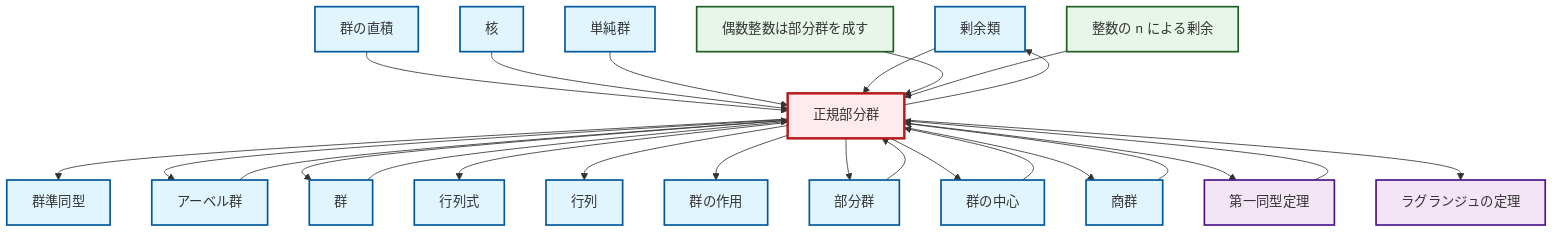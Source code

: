 graph TD
    classDef definition fill:#e1f5fe,stroke:#01579b,stroke-width:2px
    classDef theorem fill:#f3e5f5,stroke:#4a148c,stroke-width:2px
    classDef axiom fill:#fff3e0,stroke:#e65100,stroke-width:2px
    classDef example fill:#e8f5e9,stroke:#1b5e20,stroke-width:2px
    classDef current fill:#ffebee,stroke:#b71c1c,stroke-width:3px
    def-determinant["行列式"]:::definition
    def-coset["剰余類"]:::definition
    def-group["群"]:::definition
    ex-quotient-integers-mod-n["整数の n による剰余"]:::example
    thm-first-isomorphism["第一同型定理"]:::theorem
    thm-lagrange["ラグランジュの定理"]:::theorem
    def-group-action["群の作用"]:::definition
    def-homomorphism["群準同型"]:::definition
    def-center-of-group["群の中心"]:::definition
    def-normal-subgroup["正規部分群"]:::definition
    ex-even-integers-subgroup["偶数整数は部分群を成す"]:::example
    def-direct-product["群の直積"]:::definition
    def-kernel["核"]:::definition
    def-simple-group["単純群"]:::definition
    def-quotient-group["商群"]:::definition
    def-subgroup["部分群"]:::definition
    def-abelian-group["アーベル群"]:::definition
    def-matrix["行列"]:::definition
    def-normal-subgroup --> def-homomorphism
    def-direct-product --> def-normal-subgroup
    def-normal-subgroup --> def-abelian-group
    def-subgroup --> def-normal-subgroup
    def-normal-subgroup --> def-group
    def-abelian-group --> def-normal-subgroup
    def-kernel --> def-normal-subgroup
    def-normal-subgroup --> def-determinant
    def-simple-group --> def-normal-subgroup
    def-coset --> def-normal-subgroup
    def-normal-subgroup --> def-matrix
    def-normal-subgroup --> def-group-action
    ex-even-integers-subgroup --> def-normal-subgroup
    def-group --> def-normal-subgroup
    def-normal-subgroup --> def-subgroup
    def-quotient-group --> def-normal-subgroup
    def-normal-subgroup --> def-center-of-group
    def-normal-subgroup --> def-quotient-group
    def-normal-subgroup --> thm-first-isomorphism
    def-normal-subgroup --> thm-lagrange
    def-center-of-group --> def-normal-subgroup
    def-normal-subgroup --> def-coset
    thm-first-isomorphism --> def-normal-subgroup
    ex-quotient-integers-mod-n --> def-normal-subgroup
    class def-normal-subgroup current